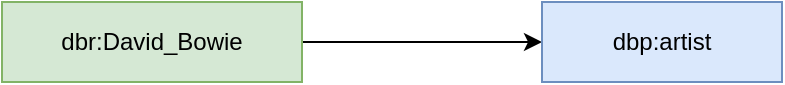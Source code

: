 <mxfile version="25.0.3">
  <diagram name="Page-1" id="7P6HtjNaz7a8SoBl_NWe">
    <mxGraphModel dx="996" dy="522" grid="1" gridSize="10" guides="1" tooltips="1" connect="1" arrows="1" fold="1" page="1" pageScale="1" pageWidth="827" pageHeight="1169" math="0" shadow="0">
      <root>
        <mxCell id="0" />
        <mxCell id="1" parent="0" />
        <mxCell id="TIq-oRl3Ylk5bGe3MBM8-3" style="edgeStyle=orthogonalEdgeStyle;rounded=0;orthogonalLoop=1;jettySize=auto;html=1;" edge="1" parent="1" source="TIq-oRl3Ylk5bGe3MBM8-1" target="TIq-oRl3Ylk5bGe3MBM8-2">
          <mxGeometry relative="1" as="geometry" />
        </mxCell>
        <mxCell id="TIq-oRl3Ylk5bGe3MBM8-1" value="dbr:David_Bowie" style="rounded=0;whiteSpace=wrap;html=1;fillColor=#d5e8d4;strokeColor=#82b366;" vertex="1" parent="1">
          <mxGeometry x="150" y="110" width="150" height="40" as="geometry" />
        </mxCell>
        <mxCell id="TIq-oRl3Ylk5bGe3MBM8-2" value="dbp:artist" style="rounded=0;whiteSpace=wrap;html=1;fillColor=#dae8fc;strokeColor=#6c8ebf;" vertex="1" parent="1">
          <mxGeometry x="420" y="110" width="120" height="40" as="geometry" />
        </mxCell>
      </root>
    </mxGraphModel>
  </diagram>
</mxfile>
